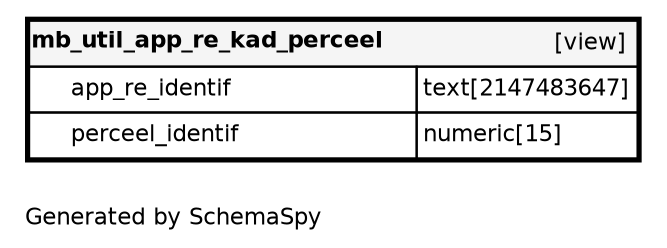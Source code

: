 digraph "oneDegreeRelationshipsDiagram" {
  graph [    rankdir="RL"    bgcolor="#ffffff"    label="\nGenerated by SchemaSpy"    labeljust="l"    nodesep="0.18"    ranksep="0.46"    fontname="Helvetica"    fontsize="11"    ration="compress"  ];  node [    fontname="Helvetica"    fontsize="11"    shape="plaintext"  ];  edge [    arrowsize="0.8"  ];
  "mb_util_app_re_kad_perceel" [
   label=<
    <TABLE BORDER="2" CELLBORDER="1" CELLSPACING="0" BGCOLOR="#ffffff">
      <TR><TD COLSPAN="4"  BGCOLOR="#f5f5f5"><TABLE BORDER="0" CELLSPACING="0"><TR><TD ALIGN="LEFT" FIXEDSIZE="TRUE" WIDTH="165" HEIGHT="16"><B>mb_util_app_re_kad_perceel</B></TD><TD ALIGN="RIGHT">[view]</TD></TR></TABLE></TD></TR>
      <TR><TD PORT="app_re_identif" COLSPAN="2" ALIGN="LEFT"><TABLE BORDER="0" CELLSPACING="0" ALIGN="LEFT"><TR ALIGN="LEFT"><TD ALIGN="LEFT" FIXEDSIZE="TRUE" WIDTH="15" HEIGHT="16"></TD><TD ALIGN="LEFT" FIXEDSIZE="TRUE" WIDTH="165" HEIGHT="16">app_re_identif</TD></TR></TABLE></TD><TD PORT="app_re_identif.type" ALIGN="LEFT">text[2147483647]</TD></TR>
      <TR><TD PORT="perceel_identif" COLSPAN="2" ALIGN="LEFT"><TABLE BORDER="0" CELLSPACING="0" ALIGN="LEFT"><TR ALIGN="LEFT"><TD ALIGN="LEFT" FIXEDSIZE="TRUE" WIDTH="15" HEIGHT="16"></TD><TD ALIGN="LEFT" FIXEDSIZE="TRUE" WIDTH="165" HEIGHT="16">perceel_identif</TD></TR></TABLE></TD><TD PORT="perceel_identif.type" ALIGN="LEFT">numeric[15]</TD></TR>
    </TABLE>>
    URL="mb_util_app_re_kad_perceel.html"
    target="_top"
    tooltip="mb_util_app_re_kad_perceel"
  ];
}
